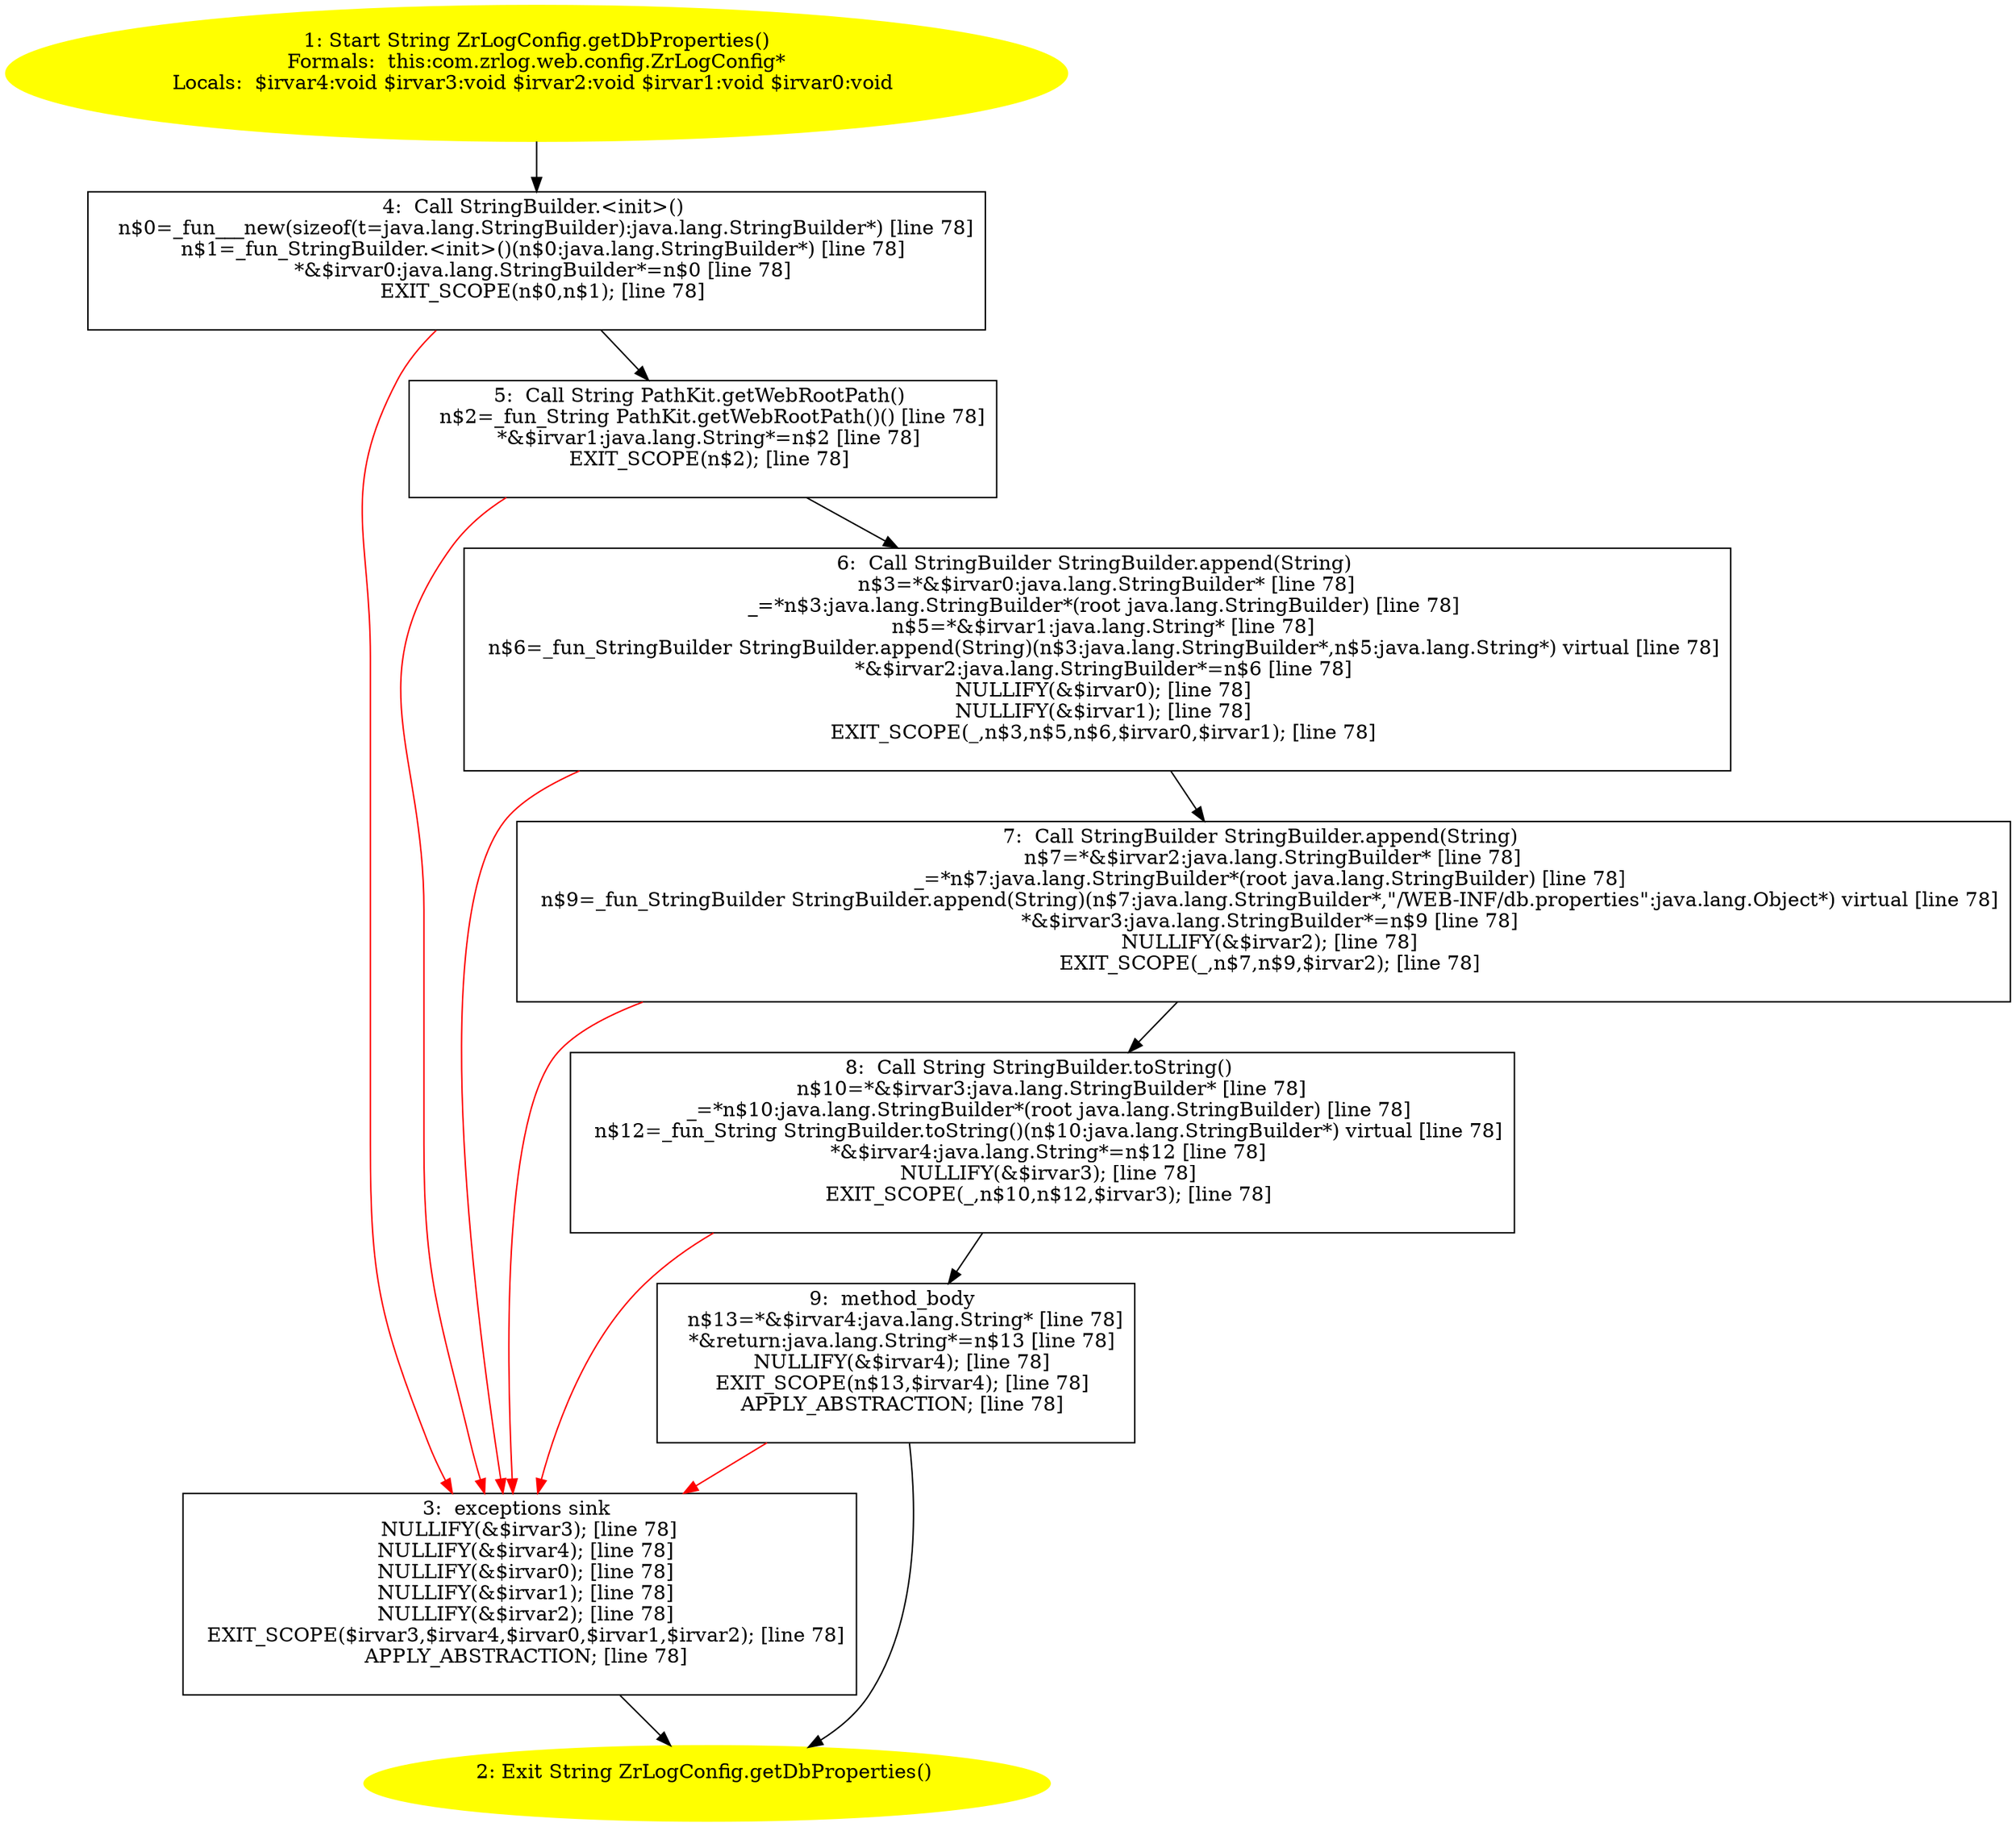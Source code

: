 /* @generated */
digraph cfg {
"com.zrlog.web.config.ZrLogConfig.getDbProperties():java.lang.String.57b30deda120ac796a83b189199a650b_1" [label="1: Start String ZrLogConfig.getDbProperties()\nFormals:  this:com.zrlog.web.config.ZrLogConfig*\nLocals:  $irvar4:void $irvar3:void $irvar2:void $irvar1:void $irvar0:void \n  " color=yellow style=filled]
	

	 "com.zrlog.web.config.ZrLogConfig.getDbProperties():java.lang.String.57b30deda120ac796a83b189199a650b_1" -> "com.zrlog.web.config.ZrLogConfig.getDbProperties():java.lang.String.57b30deda120ac796a83b189199a650b_4" ;
"com.zrlog.web.config.ZrLogConfig.getDbProperties():java.lang.String.57b30deda120ac796a83b189199a650b_2" [label="2: Exit String ZrLogConfig.getDbProperties() \n  " color=yellow style=filled]
	

"com.zrlog.web.config.ZrLogConfig.getDbProperties():java.lang.String.57b30deda120ac796a83b189199a650b_3" [label="3:  exceptions sink \n   NULLIFY(&$irvar3); [line 78]\n  NULLIFY(&$irvar4); [line 78]\n  NULLIFY(&$irvar0); [line 78]\n  NULLIFY(&$irvar1); [line 78]\n  NULLIFY(&$irvar2); [line 78]\n  EXIT_SCOPE($irvar3,$irvar4,$irvar0,$irvar1,$irvar2); [line 78]\n  APPLY_ABSTRACTION; [line 78]\n " shape="box"]
	

	 "com.zrlog.web.config.ZrLogConfig.getDbProperties():java.lang.String.57b30deda120ac796a83b189199a650b_3" -> "com.zrlog.web.config.ZrLogConfig.getDbProperties():java.lang.String.57b30deda120ac796a83b189199a650b_2" ;
"com.zrlog.web.config.ZrLogConfig.getDbProperties():java.lang.String.57b30deda120ac796a83b189199a650b_4" [label="4:  Call StringBuilder.<init>() \n   n$0=_fun___new(sizeof(t=java.lang.StringBuilder):java.lang.StringBuilder*) [line 78]\n  n$1=_fun_StringBuilder.<init>()(n$0:java.lang.StringBuilder*) [line 78]\n  *&$irvar0:java.lang.StringBuilder*=n$0 [line 78]\n  EXIT_SCOPE(n$0,n$1); [line 78]\n " shape="box"]
	

	 "com.zrlog.web.config.ZrLogConfig.getDbProperties():java.lang.String.57b30deda120ac796a83b189199a650b_4" -> "com.zrlog.web.config.ZrLogConfig.getDbProperties():java.lang.String.57b30deda120ac796a83b189199a650b_5" ;
	 "com.zrlog.web.config.ZrLogConfig.getDbProperties():java.lang.String.57b30deda120ac796a83b189199a650b_4" -> "com.zrlog.web.config.ZrLogConfig.getDbProperties():java.lang.String.57b30deda120ac796a83b189199a650b_3" [color="red" ];
"com.zrlog.web.config.ZrLogConfig.getDbProperties():java.lang.String.57b30deda120ac796a83b189199a650b_5" [label="5:  Call String PathKit.getWebRootPath() \n   n$2=_fun_String PathKit.getWebRootPath()() [line 78]\n  *&$irvar1:java.lang.String*=n$2 [line 78]\n  EXIT_SCOPE(n$2); [line 78]\n " shape="box"]
	

	 "com.zrlog.web.config.ZrLogConfig.getDbProperties():java.lang.String.57b30deda120ac796a83b189199a650b_5" -> "com.zrlog.web.config.ZrLogConfig.getDbProperties():java.lang.String.57b30deda120ac796a83b189199a650b_6" ;
	 "com.zrlog.web.config.ZrLogConfig.getDbProperties():java.lang.String.57b30deda120ac796a83b189199a650b_5" -> "com.zrlog.web.config.ZrLogConfig.getDbProperties():java.lang.String.57b30deda120ac796a83b189199a650b_3" [color="red" ];
"com.zrlog.web.config.ZrLogConfig.getDbProperties():java.lang.String.57b30deda120ac796a83b189199a650b_6" [label="6:  Call StringBuilder StringBuilder.append(String) \n   n$3=*&$irvar0:java.lang.StringBuilder* [line 78]\n  _=*n$3:java.lang.StringBuilder*(root java.lang.StringBuilder) [line 78]\n  n$5=*&$irvar1:java.lang.String* [line 78]\n  n$6=_fun_StringBuilder StringBuilder.append(String)(n$3:java.lang.StringBuilder*,n$5:java.lang.String*) virtual [line 78]\n  *&$irvar2:java.lang.StringBuilder*=n$6 [line 78]\n  NULLIFY(&$irvar0); [line 78]\n  NULLIFY(&$irvar1); [line 78]\n  EXIT_SCOPE(_,n$3,n$5,n$6,$irvar0,$irvar1); [line 78]\n " shape="box"]
	

	 "com.zrlog.web.config.ZrLogConfig.getDbProperties():java.lang.String.57b30deda120ac796a83b189199a650b_6" -> "com.zrlog.web.config.ZrLogConfig.getDbProperties():java.lang.String.57b30deda120ac796a83b189199a650b_7" ;
	 "com.zrlog.web.config.ZrLogConfig.getDbProperties():java.lang.String.57b30deda120ac796a83b189199a650b_6" -> "com.zrlog.web.config.ZrLogConfig.getDbProperties():java.lang.String.57b30deda120ac796a83b189199a650b_3" [color="red" ];
"com.zrlog.web.config.ZrLogConfig.getDbProperties():java.lang.String.57b30deda120ac796a83b189199a650b_7" [label="7:  Call StringBuilder StringBuilder.append(String) \n   n$7=*&$irvar2:java.lang.StringBuilder* [line 78]\n  _=*n$7:java.lang.StringBuilder*(root java.lang.StringBuilder) [line 78]\n  n$9=_fun_StringBuilder StringBuilder.append(String)(n$7:java.lang.StringBuilder*,\"/WEB-INF/db.properties\":java.lang.Object*) virtual [line 78]\n  *&$irvar3:java.lang.StringBuilder*=n$9 [line 78]\n  NULLIFY(&$irvar2); [line 78]\n  EXIT_SCOPE(_,n$7,n$9,$irvar2); [line 78]\n " shape="box"]
	

	 "com.zrlog.web.config.ZrLogConfig.getDbProperties():java.lang.String.57b30deda120ac796a83b189199a650b_7" -> "com.zrlog.web.config.ZrLogConfig.getDbProperties():java.lang.String.57b30deda120ac796a83b189199a650b_8" ;
	 "com.zrlog.web.config.ZrLogConfig.getDbProperties():java.lang.String.57b30deda120ac796a83b189199a650b_7" -> "com.zrlog.web.config.ZrLogConfig.getDbProperties():java.lang.String.57b30deda120ac796a83b189199a650b_3" [color="red" ];
"com.zrlog.web.config.ZrLogConfig.getDbProperties():java.lang.String.57b30deda120ac796a83b189199a650b_8" [label="8:  Call String StringBuilder.toString() \n   n$10=*&$irvar3:java.lang.StringBuilder* [line 78]\n  _=*n$10:java.lang.StringBuilder*(root java.lang.StringBuilder) [line 78]\n  n$12=_fun_String StringBuilder.toString()(n$10:java.lang.StringBuilder*) virtual [line 78]\n  *&$irvar4:java.lang.String*=n$12 [line 78]\n  NULLIFY(&$irvar3); [line 78]\n  EXIT_SCOPE(_,n$10,n$12,$irvar3); [line 78]\n " shape="box"]
	

	 "com.zrlog.web.config.ZrLogConfig.getDbProperties():java.lang.String.57b30deda120ac796a83b189199a650b_8" -> "com.zrlog.web.config.ZrLogConfig.getDbProperties():java.lang.String.57b30deda120ac796a83b189199a650b_9" ;
	 "com.zrlog.web.config.ZrLogConfig.getDbProperties():java.lang.String.57b30deda120ac796a83b189199a650b_8" -> "com.zrlog.web.config.ZrLogConfig.getDbProperties():java.lang.String.57b30deda120ac796a83b189199a650b_3" [color="red" ];
"com.zrlog.web.config.ZrLogConfig.getDbProperties():java.lang.String.57b30deda120ac796a83b189199a650b_9" [label="9:  method_body \n   n$13=*&$irvar4:java.lang.String* [line 78]\n  *&return:java.lang.String*=n$13 [line 78]\n  NULLIFY(&$irvar4); [line 78]\n  EXIT_SCOPE(n$13,$irvar4); [line 78]\n  APPLY_ABSTRACTION; [line 78]\n " shape="box"]
	

	 "com.zrlog.web.config.ZrLogConfig.getDbProperties():java.lang.String.57b30deda120ac796a83b189199a650b_9" -> "com.zrlog.web.config.ZrLogConfig.getDbProperties():java.lang.String.57b30deda120ac796a83b189199a650b_2" ;
	 "com.zrlog.web.config.ZrLogConfig.getDbProperties():java.lang.String.57b30deda120ac796a83b189199a650b_9" -> "com.zrlog.web.config.ZrLogConfig.getDbProperties():java.lang.String.57b30deda120ac796a83b189199a650b_3" [color="red" ];
}
